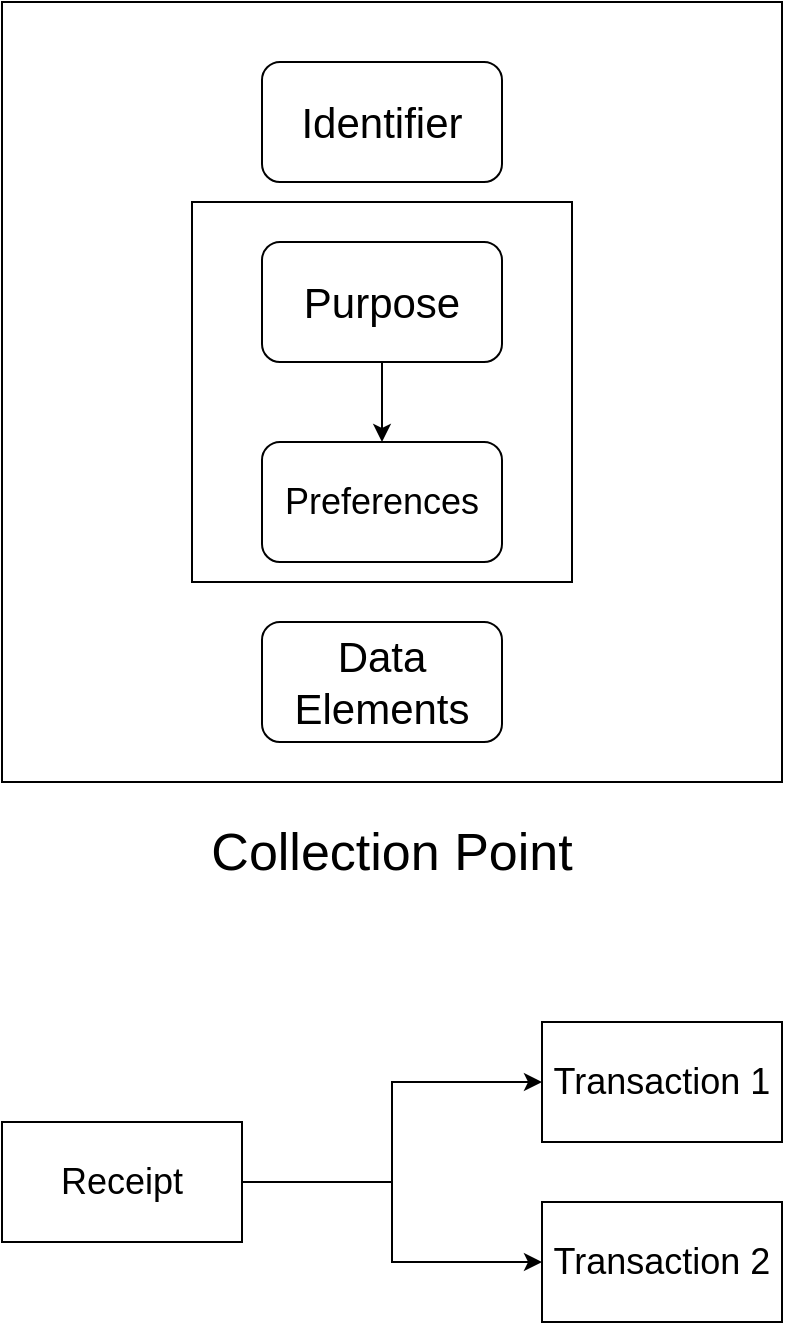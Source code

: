 <mxfile version="24.7.7">
  <diagram name="Page-1" id="T8cAJCrNwcRAkdu-0ZFn">
    <mxGraphModel dx="1050" dy="596" grid="1" gridSize="10" guides="1" tooltips="1" connect="1" arrows="1" fold="1" page="1" pageScale="1" pageWidth="850" pageHeight="1100" math="0" shadow="0">
      <root>
        <mxCell id="0" />
        <mxCell id="1" parent="0" />
        <mxCell id="7Iob1RZWJFsLRwJdnGMj-3" value="" style="whiteSpace=wrap;html=1;aspect=fixed;" vertex="1" parent="1">
          <mxGeometry x="210" y="80" width="390" height="390" as="geometry" />
        </mxCell>
        <mxCell id="7Iob1RZWJFsLRwJdnGMj-4" value="&lt;font style=&quot;font-size: 21px;&quot;&gt;Identifier&lt;/font&gt;" style="rounded=1;whiteSpace=wrap;html=1;" vertex="1" parent="1">
          <mxGeometry x="340" y="110" width="120" height="60" as="geometry" />
        </mxCell>
        <mxCell id="7Iob1RZWJFsLRwJdnGMj-7" value="" style="whiteSpace=wrap;html=1;aspect=fixed;" vertex="1" parent="1">
          <mxGeometry x="305" y="180" width="190" height="190" as="geometry" />
        </mxCell>
        <mxCell id="7Iob1RZWJFsLRwJdnGMj-9" value="" style="edgeStyle=orthogonalEdgeStyle;rounded=0;orthogonalLoop=1;jettySize=auto;html=1;" edge="1" parent="1" source="7Iob1RZWJFsLRwJdnGMj-6" target="7Iob1RZWJFsLRwJdnGMj-8">
          <mxGeometry relative="1" as="geometry" />
        </mxCell>
        <mxCell id="7Iob1RZWJFsLRwJdnGMj-6" value="&lt;font style=&quot;font-size: 21px;&quot;&gt;Purpose&lt;/font&gt;" style="rounded=1;whiteSpace=wrap;html=1;" vertex="1" parent="1">
          <mxGeometry x="340" y="200" width="120" height="60" as="geometry" />
        </mxCell>
        <mxCell id="7Iob1RZWJFsLRwJdnGMj-8" value="&lt;font style=&quot;font-size: 18px;&quot;&gt;Preferences&lt;/font&gt;" style="rounded=1;whiteSpace=wrap;html=1;" vertex="1" parent="1">
          <mxGeometry x="340" y="300" width="120" height="60" as="geometry" />
        </mxCell>
        <mxCell id="7Iob1RZWJFsLRwJdnGMj-10" value="&lt;font style=&quot;font-size: 21px;&quot;&gt;Data Elements&lt;/font&gt;" style="rounded=1;whiteSpace=wrap;html=1;" vertex="1" parent="1">
          <mxGeometry x="340" y="390" width="120" height="60" as="geometry" />
        </mxCell>
        <mxCell id="7Iob1RZWJFsLRwJdnGMj-11" value="&lt;font style=&quot;font-size: 26px;&quot;&gt;Collection Point&lt;/font&gt;" style="text;html=1;align=center;verticalAlign=middle;whiteSpace=wrap;rounded=0;" vertex="1" parent="1">
          <mxGeometry x="270" y="480" width="270" height="50" as="geometry" />
        </mxCell>
        <mxCell id="7Iob1RZWJFsLRwJdnGMj-12" value="&lt;font style=&quot;font-size: 18px;&quot;&gt;Transaction 1&lt;/font&gt;" style="rounded=0;whiteSpace=wrap;html=1;" vertex="1" parent="1">
          <mxGeometry x="480" y="590" width="120" height="60" as="geometry" />
        </mxCell>
        <mxCell id="7Iob1RZWJFsLRwJdnGMj-13" value="&lt;font style=&quot;font-size: 18px;&quot;&gt;Transaction 2&lt;/font&gt;" style="rounded=0;whiteSpace=wrap;html=1;" vertex="1" parent="1">
          <mxGeometry x="480" y="680" width="120" height="60" as="geometry" />
        </mxCell>
        <mxCell id="7Iob1RZWJFsLRwJdnGMj-15" style="edgeStyle=orthogonalEdgeStyle;rounded=0;orthogonalLoop=1;jettySize=auto;html=1;entryX=0;entryY=0.5;entryDx=0;entryDy=0;" edge="1" parent="1" source="7Iob1RZWJFsLRwJdnGMj-14" target="7Iob1RZWJFsLRwJdnGMj-12">
          <mxGeometry relative="1" as="geometry" />
        </mxCell>
        <mxCell id="7Iob1RZWJFsLRwJdnGMj-16" style="edgeStyle=orthogonalEdgeStyle;rounded=0;orthogonalLoop=1;jettySize=auto;html=1;entryX=0;entryY=0.5;entryDx=0;entryDy=0;" edge="1" parent="1" source="7Iob1RZWJFsLRwJdnGMj-14" target="7Iob1RZWJFsLRwJdnGMj-13">
          <mxGeometry relative="1" as="geometry" />
        </mxCell>
        <mxCell id="7Iob1RZWJFsLRwJdnGMj-14" value="&lt;font style=&quot;font-size: 18px;&quot;&gt;Receipt&lt;/font&gt;" style="rounded=0;whiteSpace=wrap;html=1;" vertex="1" parent="1">
          <mxGeometry x="210" y="640" width="120" height="60" as="geometry" />
        </mxCell>
      </root>
    </mxGraphModel>
  </diagram>
</mxfile>

